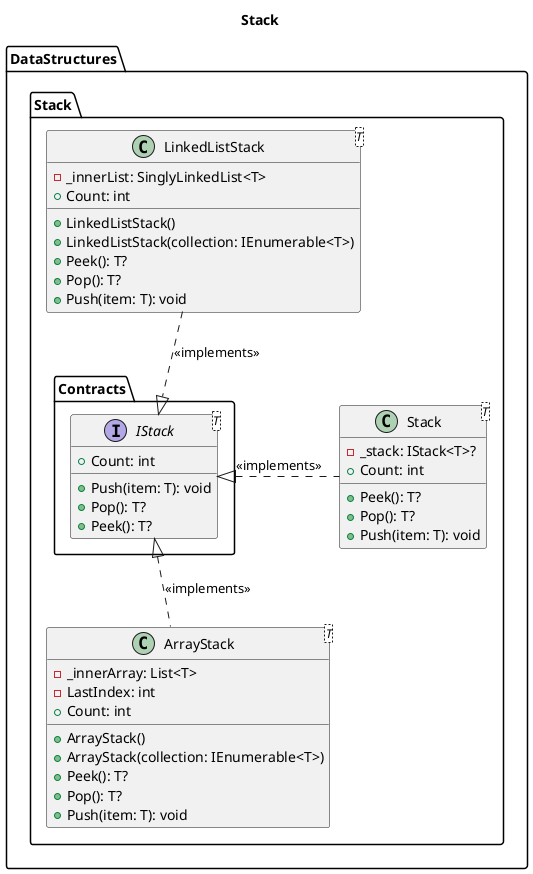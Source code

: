 @startuml Stack
title Stack

namespace DataStructures.Stack.Contracts{

interface IStack<T> {
    + Count: int
    + Push(item: T): void
    + Pop(): T?
    + Peek(): T?
}
}
namespace DataStructures.Stack {
    class ArrayStack<T> {
        - _innerArray: List<T>
        - LastIndex: int
        + Count: int
        + ArrayStack()
        + ArrayStack(collection: IEnumerable<T>)
        + Peek(): T?
        + Pop(): T?
        + Push(item: T): void
    }

    class LinkedListStack<T> {
        - _innerList: SinglyLinkedList<T>
        + LinkedListStack()
        + LinkedListStack(collection: IEnumerable<T>)
        + Count: int
        + Peek(): T?
        + Pop(): T?
        + Push(item: T): void
    }

    class Stack<T> {
    - _stack: IStack<T>?
    + Count: int
    + Peek(): T?
    + Pop(): T?
    + Push(item: T): void
}
}

DataStructures.Stack.ArrayStack .up.|> DataStructures.Stack.Contracts.IStack : "<<implements>>"
DataStructures.Stack.LinkedListStack .down.|> DataStructures.Stack.Contracts.IStack : "<<implements>>"
DataStructures.Stack.Stack .left.|> DataStructures.Stack.Contracts.IStack : "<<implements>>"

@enduml
